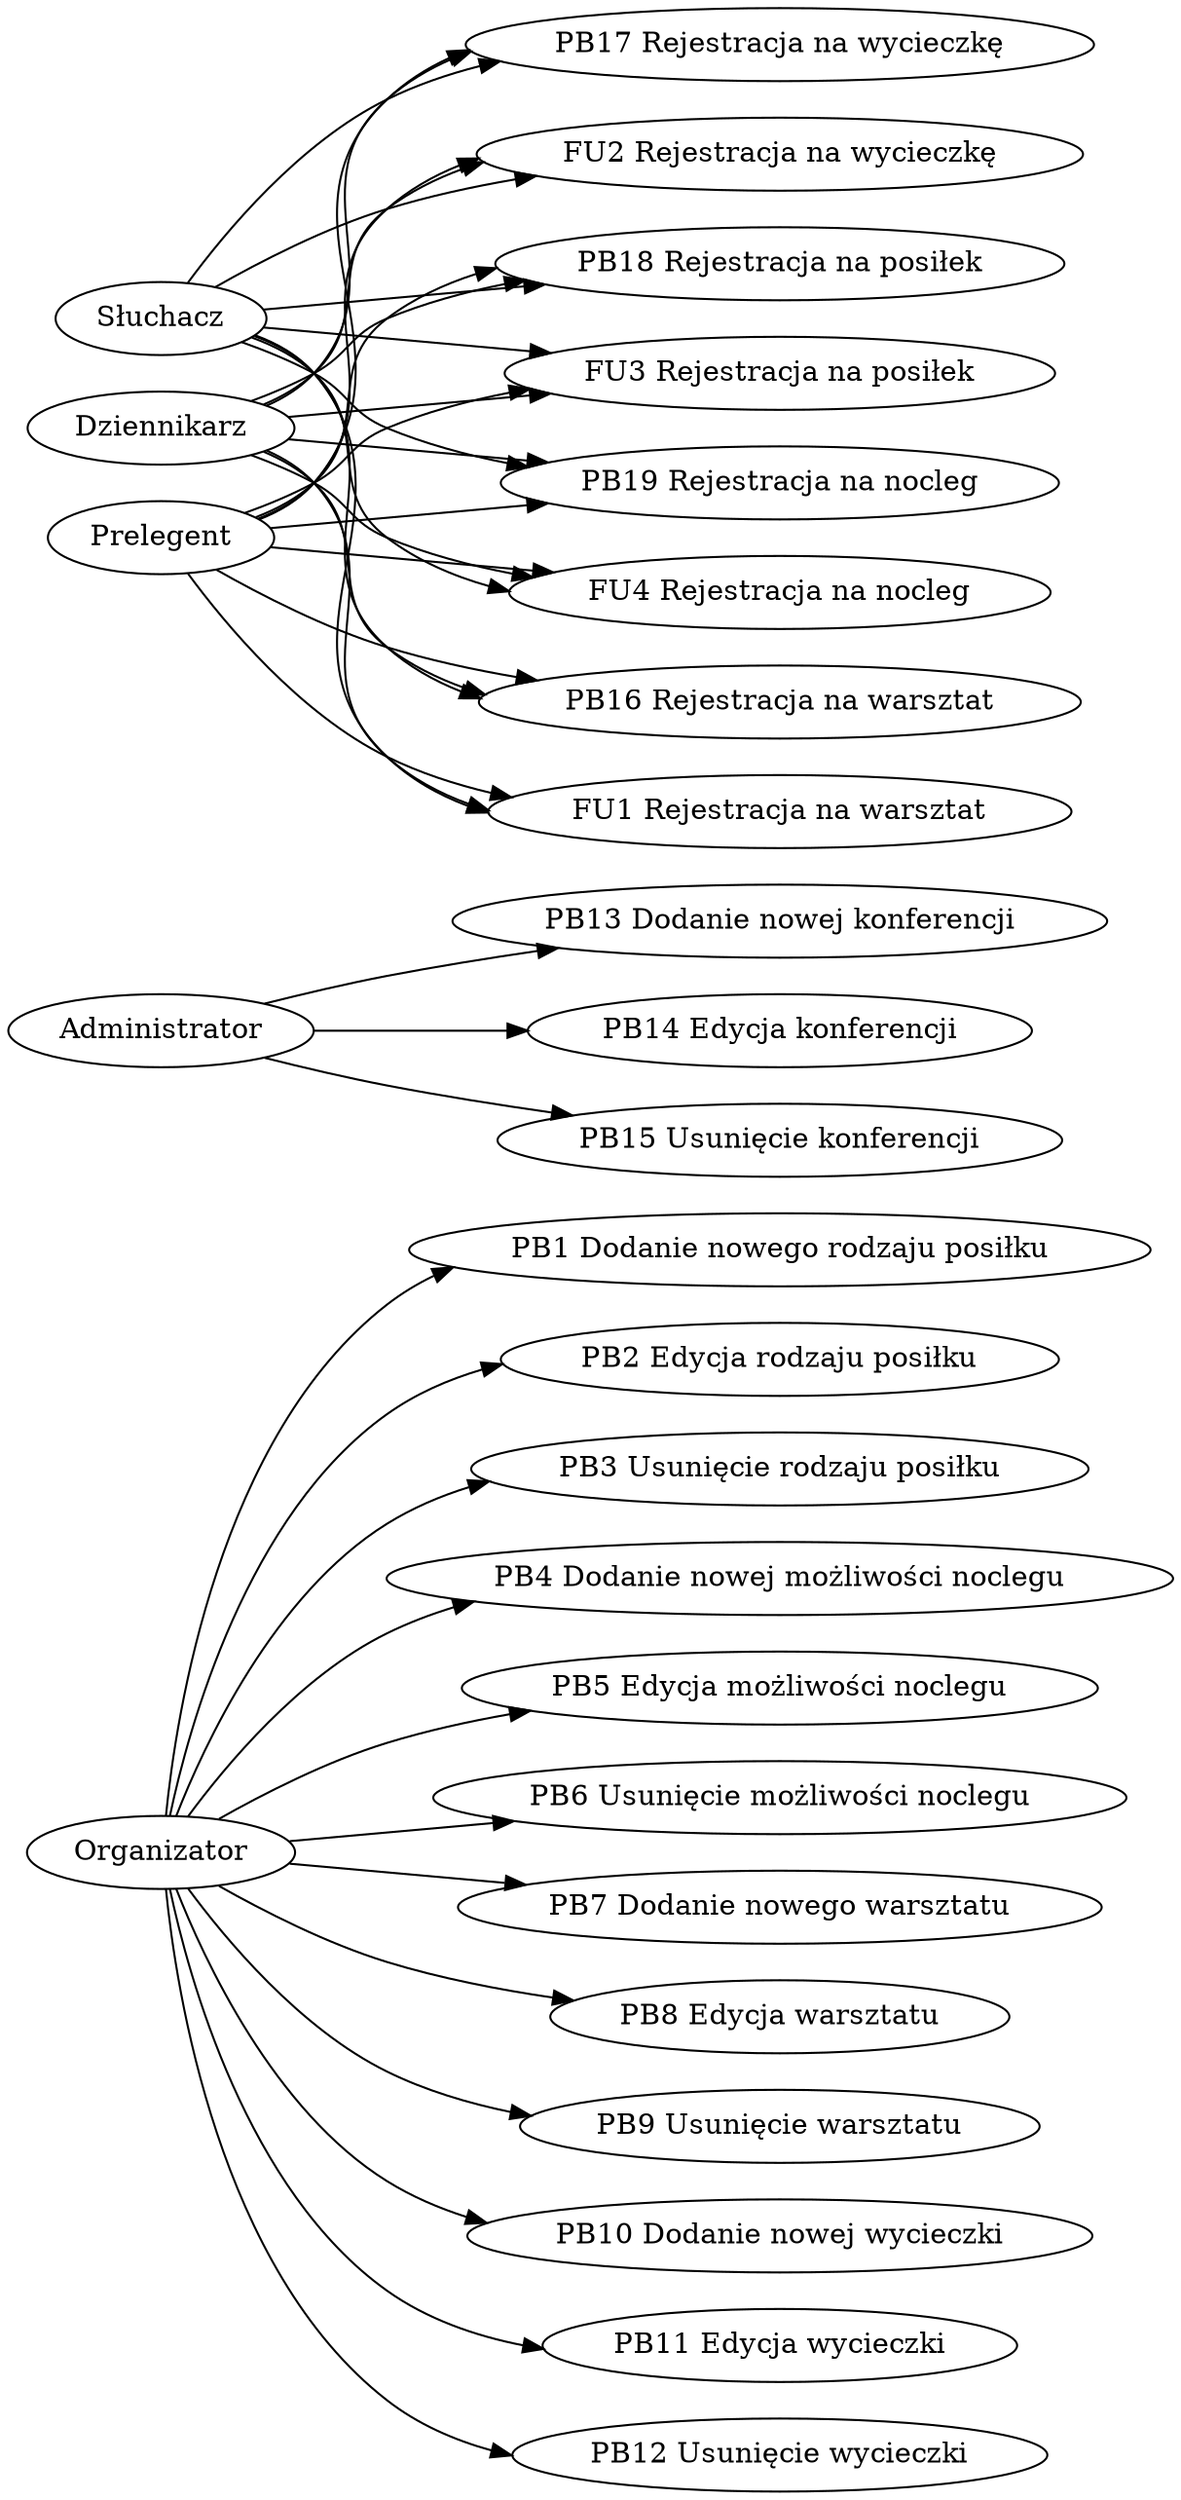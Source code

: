digraph { rankdir=LR; "Organizator" -> "PB1 Dodanie nowego rodzaju posiłku"
"Organizator" -> "PB2 Edycja rodzaju posiłku"
"Organizator" -> "PB3 Usunięcie rodzaju posiłku"
"Organizator" -> "PB4 Dodanie nowej możliwości noclegu"
"Organizator" -> "PB5 Edycja możliwości noclegu"
"Organizator" -> "PB6 Usunięcie możliwości noclegu"
"Organizator" -> "PB7 Dodanie nowego warsztatu"
"Organizator" -> "PB8 Edycja warsztatu"
"Organizator" -> "PB9 Usunięcie warsztatu"
"Organizator" -> "PB10 Dodanie nowej wycieczki"
"Organizator" -> "PB11 Edycja wycieczki"
"Organizator" -> "PB12 Usunięcie wycieczki"
"Administrator" -> "PB13 Dodanie nowej konferencji"
"Administrator" -> "PB14 Edycja konferencji"
"Administrator" -> "PB15 Usunięcie konferencji"
"Słuchacz" -> "PB16 Rejestracja na warsztat"
"Dziennikarz" -> "PB16 Rejestracja na warsztat"
"Prelegent" -> "PB16 Rejestracja na warsztat"
"Słuchacz" -> "FU1 Rejestracja na warsztat"
"Dziennikarz" -> "FU1 Rejestracja na warsztat"
"Prelegent" -> "FU1 Rejestracja na warsztat"
"Słuchacz" -> "PB17 Rejestracja na wycieczkę"
"Dziennikarz" -> "PB17 Rejestracja na wycieczkę"
"Prelegent" -> "PB17 Rejestracja na wycieczkę"
"Słuchacz" -> "FU2 Rejestracja na wycieczkę"
"Dziennikarz" -> "FU2 Rejestracja na wycieczkę"
"Prelegent" -> "FU2 Rejestracja na wycieczkę"
"Słuchacz" -> "PB18 Rejestracja na posiłek"
"Dziennikarz" -> "PB18 Rejestracja na posiłek"
"Prelegent" -> "PB18 Rejestracja na posiłek"
"Słuchacz" -> "FU3 Rejestracja na posiłek"
"Dziennikarz" -> "FU3 Rejestracja na posiłek"
"Prelegent" -> "FU3 Rejestracja na posiłek"
"Słuchacz" -> "PB19 Rejestracja na nocleg"
"Dziennikarz" -> "PB19 Rejestracja na nocleg"
"Prelegent" -> "PB19 Rejestracja na nocleg"
"Słuchacz" -> "FU4 Rejestracja na nocleg"
"Dziennikarz" -> "FU4 Rejestracja na nocleg"
"Prelegent" -> "FU4 Rejestracja na nocleg"
 }